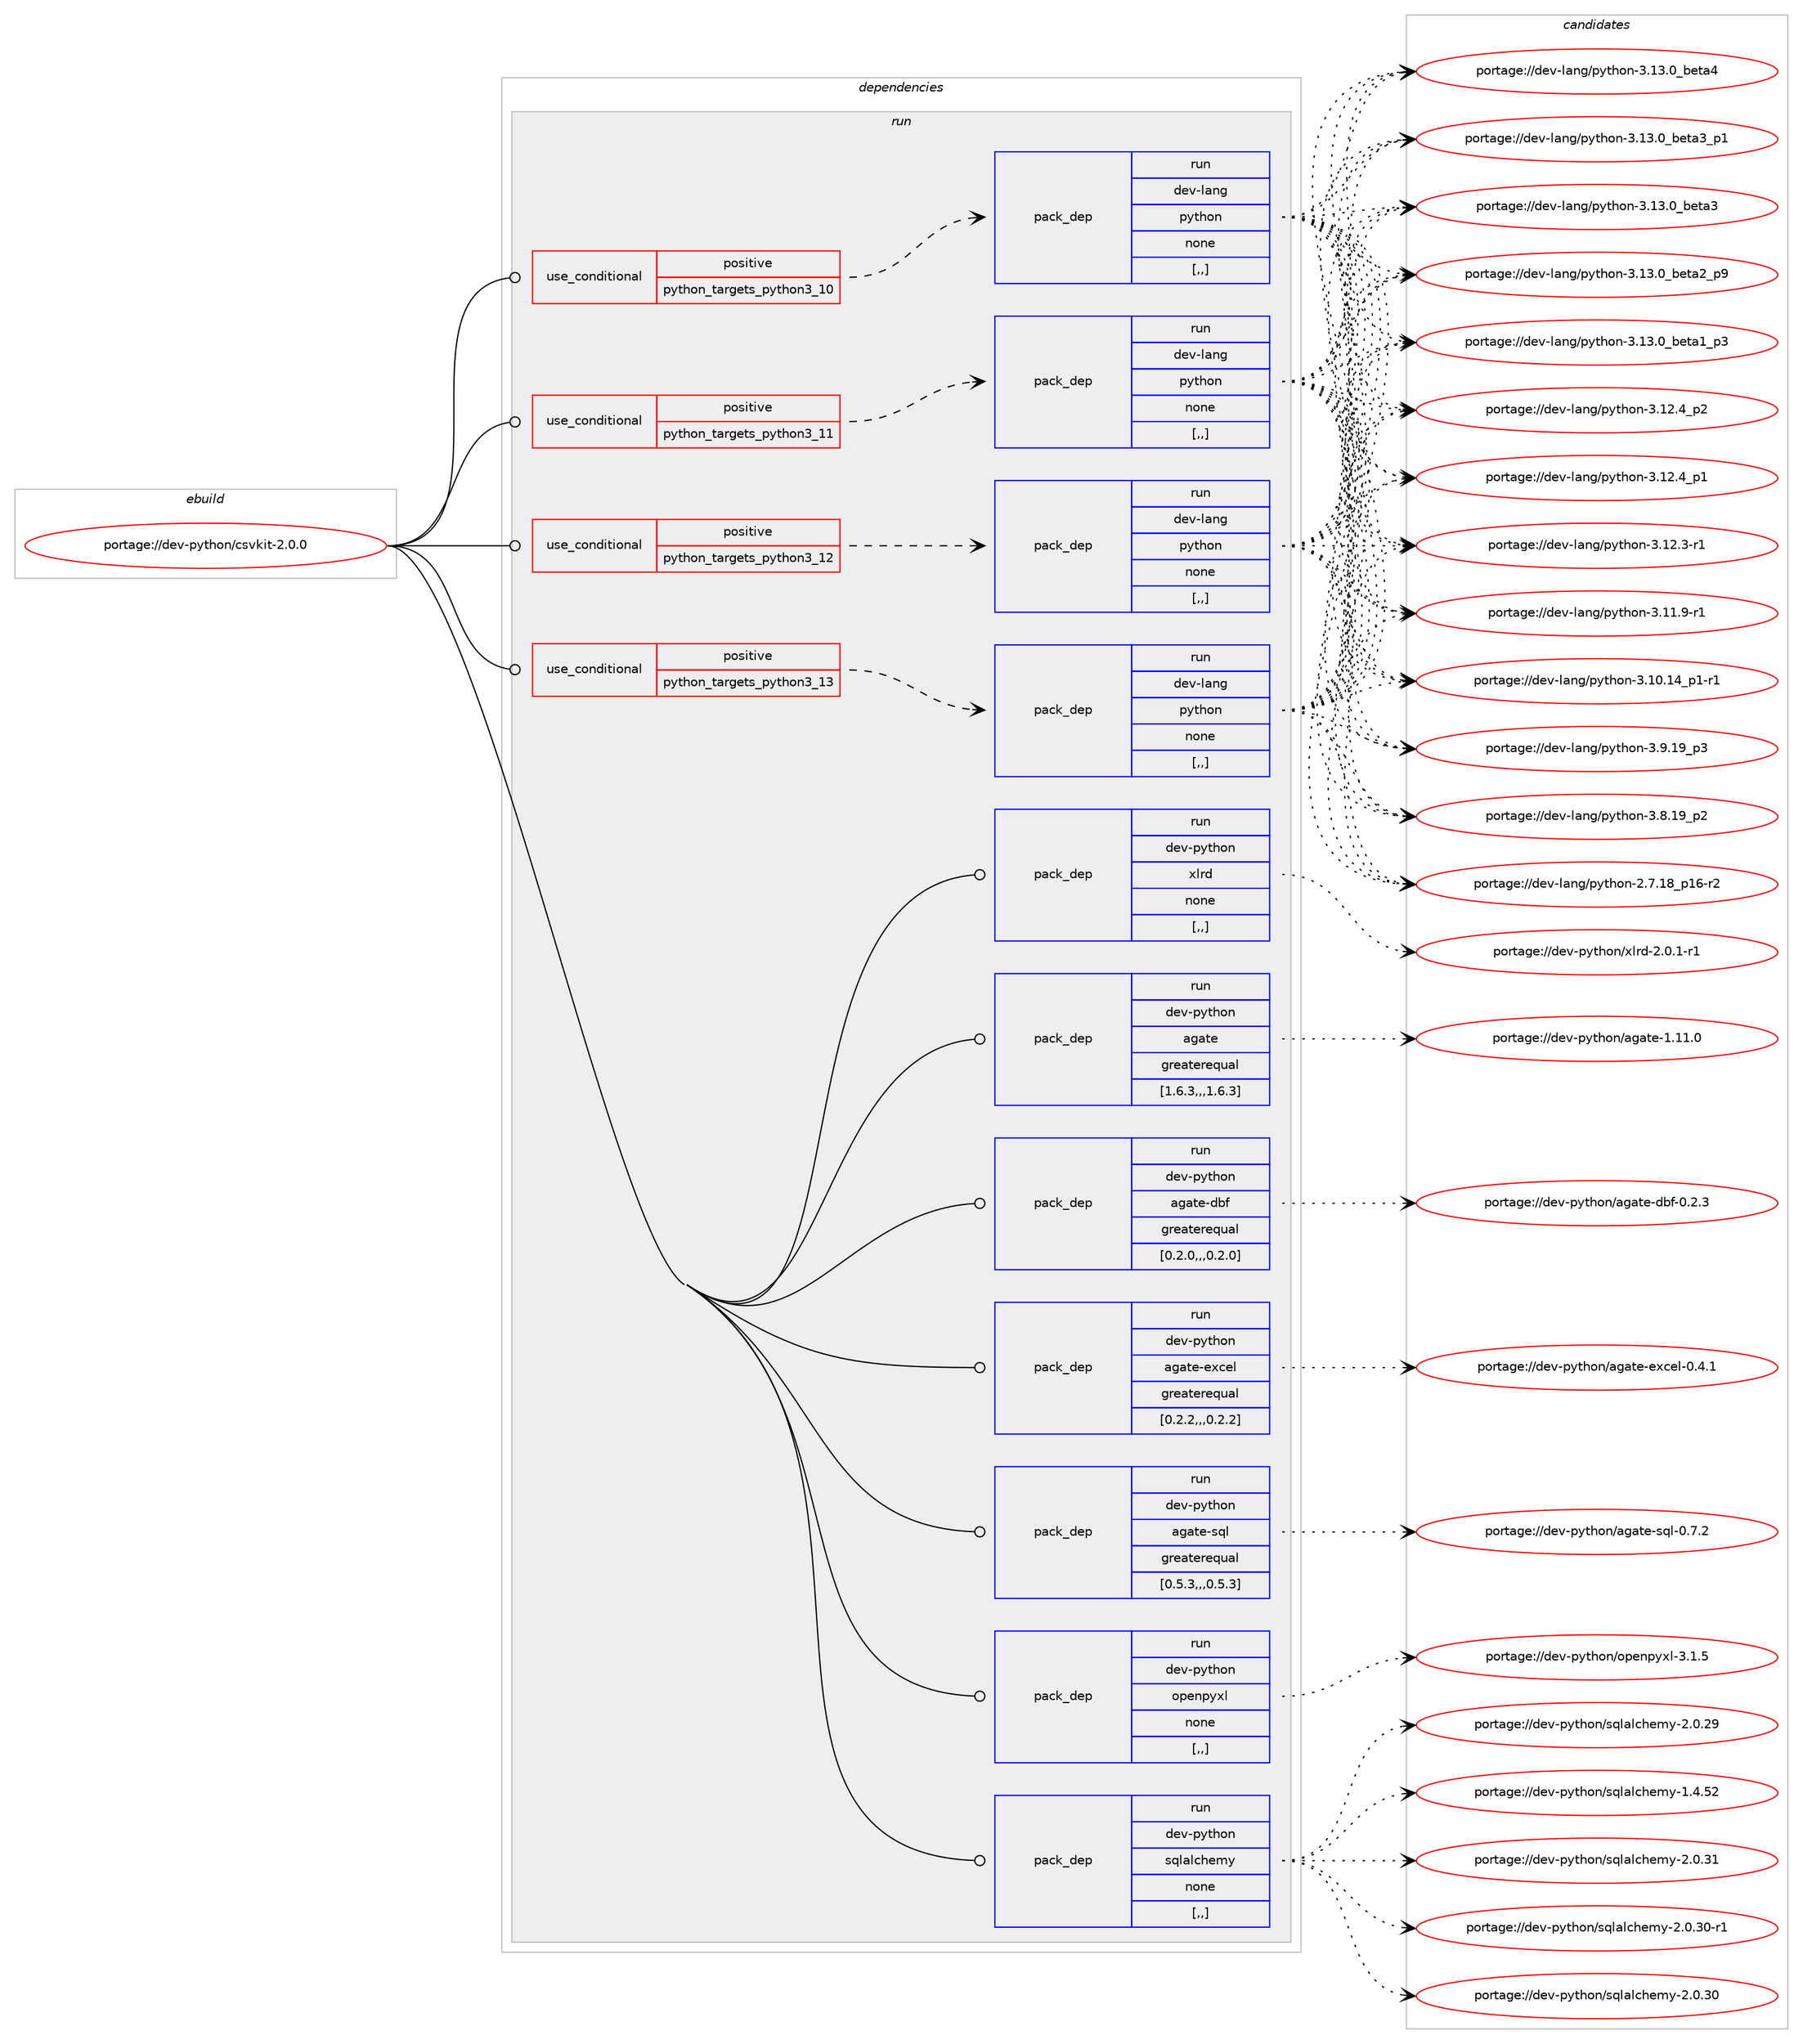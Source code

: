 digraph prolog {

# *************
# Graph options
# *************

newrank=true;
concentrate=true;
compound=true;
graph [rankdir=LR,fontname=Helvetica,fontsize=10,ranksep=1.5];#, ranksep=2.5, nodesep=0.2];
edge  [arrowhead=vee];
node  [fontname=Helvetica,fontsize=10];

# **********
# The ebuild
# **********

subgraph cluster_leftcol {
color=gray;
label=<<i>ebuild</i>>;
id [label="portage://dev-python/csvkit-2.0.0", color=red, width=4, href="../dev-python/csvkit-2.0.0.svg"];
}

# ****************
# The dependencies
# ****************

subgraph cluster_midcol {
color=gray;
label=<<i>dependencies</i>>;
subgraph cluster_compile {
fillcolor="#eeeeee";
style=filled;
label=<<i>compile</i>>;
}
subgraph cluster_compileandrun {
fillcolor="#eeeeee";
style=filled;
label=<<i>compile and run</i>>;
}
subgraph cluster_run {
fillcolor="#eeeeee";
style=filled;
label=<<i>run</i>>;
subgraph cond32172 {
dependency144965 [label=<<TABLE BORDER="0" CELLBORDER="1" CELLSPACING="0" CELLPADDING="4"><TR><TD ROWSPAN="3" CELLPADDING="10">use_conditional</TD></TR><TR><TD>positive</TD></TR><TR><TD>python_targets_python3_10</TD></TR></TABLE>>, shape=none, color=red];
subgraph pack111546 {
dependency144966 [label=<<TABLE BORDER="0" CELLBORDER="1" CELLSPACING="0" CELLPADDING="4" WIDTH="220"><TR><TD ROWSPAN="6" CELLPADDING="30">pack_dep</TD></TR><TR><TD WIDTH="110">run</TD></TR><TR><TD>dev-lang</TD></TR><TR><TD>python</TD></TR><TR><TD>none</TD></TR><TR><TD>[,,]</TD></TR></TABLE>>, shape=none, color=blue];
}
dependency144965:e -> dependency144966:w [weight=20,style="dashed",arrowhead="vee"];
}
id:e -> dependency144965:w [weight=20,style="solid",arrowhead="odot"];
subgraph cond32173 {
dependency144967 [label=<<TABLE BORDER="0" CELLBORDER="1" CELLSPACING="0" CELLPADDING="4"><TR><TD ROWSPAN="3" CELLPADDING="10">use_conditional</TD></TR><TR><TD>positive</TD></TR><TR><TD>python_targets_python3_11</TD></TR></TABLE>>, shape=none, color=red];
subgraph pack111547 {
dependency144968 [label=<<TABLE BORDER="0" CELLBORDER="1" CELLSPACING="0" CELLPADDING="4" WIDTH="220"><TR><TD ROWSPAN="6" CELLPADDING="30">pack_dep</TD></TR><TR><TD WIDTH="110">run</TD></TR><TR><TD>dev-lang</TD></TR><TR><TD>python</TD></TR><TR><TD>none</TD></TR><TR><TD>[,,]</TD></TR></TABLE>>, shape=none, color=blue];
}
dependency144967:e -> dependency144968:w [weight=20,style="dashed",arrowhead="vee"];
}
id:e -> dependency144967:w [weight=20,style="solid",arrowhead="odot"];
subgraph cond32174 {
dependency144969 [label=<<TABLE BORDER="0" CELLBORDER="1" CELLSPACING="0" CELLPADDING="4"><TR><TD ROWSPAN="3" CELLPADDING="10">use_conditional</TD></TR><TR><TD>positive</TD></TR><TR><TD>python_targets_python3_12</TD></TR></TABLE>>, shape=none, color=red];
subgraph pack111548 {
dependency144970 [label=<<TABLE BORDER="0" CELLBORDER="1" CELLSPACING="0" CELLPADDING="4" WIDTH="220"><TR><TD ROWSPAN="6" CELLPADDING="30">pack_dep</TD></TR><TR><TD WIDTH="110">run</TD></TR><TR><TD>dev-lang</TD></TR><TR><TD>python</TD></TR><TR><TD>none</TD></TR><TR><TD>[,,]</TD></TR></TABLE>>, shape=none, color=blue];
}
dependency144969:e -> dependency144970:w [weight=20,style="dashed",arrowhead="vee"];
}
id:e -> dependency144969:w [weight=20,style="solid",arrowhead="odot"];
subgraph cond32175 {
dependency144971 [label=<<TABLE BORDER="0" CELLBORDER="1" CELLSPACING="0" CELLPADDING="4"><TR><TD ROWSPAN="3" CELLPADDING="10">use_conditional</TD></TR><TR><TD>positive</TD></TR><TR><TD>python_targets_python3_13</TD></TR></TABLE>>, shape=none, color=red];
subgraph pack111549 {
dependency144972 [label=<<TABLE BORDER="0" CELLBORDER="1" CELLSPACING="0" CELLPADDING="4" WIDTH="220"><TR><TD ROWSPAN="6" CELLPADDING="30">pack_dep</TD></TR><TR><TD WIDTH="110">run</TD></TR><TR><TD>dev-lang</TD></TR><TR><TD>python</TD></TR><TR><TD>none</TD></TR><TR><TD>[,,]</TD></TR></TABLE>>, shape=none, color=blue];
}
dependency144971:e -> dependency144972:w [weight=20,style="dashed",arrowhead="vee"];
}
id:e -> dependency144971:w [weight=20,style="solid",arrowhead="odot"];
subgraph pack111550 {
dependency144973 [label=<<TABLE BORDER="0" CELLBORDER="1" CELLSPACING="0" CELLPADDING="4" WIDTH="220"><TR><TD ROWSPAN="6" CELLPADDING="30">pack_dep</TD></TR><TR><TD WIDTH="110">run</TD></TR><TR><TD>dev-python</TD></TR><TR><TD>agate</TD></TR><TR><TD>greaterequal</TD></TR><TR><TD>[1.6.3,,,1.6.3]</TD></TR></TABLE>>, shape=none, color=blue];
}
id:e -> dependency144973:w [weight=20,style="solid",arrowhead="odot"];
subgraph pack111551 {
dependency144974 [label=<<TABLE BORDER="0" CELLBORDER="1" CELLSPACING="0" CELLPADDING="4" WIDTH="220"><TR><TD ROWSPAN="6" CELLPADDING="30">pack_dep</TD></TR><TR><TD WIDTH="110">run</TD></TR><TR><TD>dev-python</TD></TR><TR><TD>agate-dbf</TD></TR><TR><TD>greaterequal</TD></TR><TR><TD>[0.2.0,,,0.2.0]</TD></TR></TABLE>>, shape=none, color=blue];
}
id:e -> dependency144974:w [weight=20,style="solid",arrowhead="odot"];
subgraph pack111552 {
dependency144975 [label=<<TABLE BORDER="0" CELLBORDER="1" CELLSPACING="0" CELLPADDING="4" WIDTH="220"><TR><TD ROWSPAN="6" CELLPADDING="30">pack_dep</TD></TR><TR><TD WIDTH="110">run</TD></TR><TR><TD>dev-python</TD></TR><TR><TD>agate-excel</TD></TR><TR><TD>greaterequal</TD></TR><TR><TD>[0.2.2,,,0.2.2]</TD></TR></TABLE>>, shape=none, color=blue];
}
id:e -> dependency144975:w [weight=20,style="solid",arrowhead="odot"];
subgraph pack111553 {
dependency144976 [label=<<TABLE BORDER="0" CELLBORDER="1" CELLSPACING="0" CELLPADDING="4" WIDTH="220"><TR><TD ROWSPAN="6" CELLPADDING="30">pack_dep</TD></TR><TR><TD WIDTH="110">run</TD></TR><TR><TD>dev-python</TD></TR><TR><TD>agate-sql</TD></TR><TR><TD>greaterequal</TD></TR><TR><TD>[0.5.3,,,0.5.3]</TD></TR></TABLE>>, shape=none, color=blue];
}
id:e -> dependency144976:w [weight=20,style="solid",arrowhead="odot"];
subgraph pack111554 {
dependency144977 [label=<<TABLE BORDER="0" CELLBORDER="1" CELLSPACING="0" CELLPADDING="4" WIDTH="220"><TR><TD ROWSPAN="6" CELLPADDING="30">pack_dep</TD></TR><TR><TD WIDTH="110">run</TD></TR><TR><TD>dev-python</TD></TR><TR><TD>openpyxl</TD></TR><TR><TD>none</TD></TR><TR><TD>[,,]</TD></TR></TABLE>>, shape=none, color=blue];
}
id:e -> dependency144977:w [weight=20,style="solid",arrowhead="odot"];
subgraph pack111555 {
dependency144978 [label=<<TABLE BORDER="0" CELLBORDER="1" CELLSPACING="0" CELLPADDING="4" WIDTH="220"><TR><TD ROWSPAN="6" CELLPADDING="30">pack_dep</TD></TR><TR><TD WIDTH="110">run</TD></TR><TR><TD>dev-python</TD></TR><TR><TD>sqlalchemy</TD></TR><TR><TD>none</TD></TR><TR><TD>[,,]</TD></TR></TABLE>>, shape=none, color=blue];
}
id:e -> dependency144978:w [weight=20,style="solid",arrowhead="odot"];
subgraph pack111556 {
dependency144979 [label=<<TABLE BORDER="0" CELLBORDER="1" CELLSPACING="0" CELLPADDING="4" WIDTH="220"><TR><TD ROWSPAN="6" CELLPADDING="30">pack_dep</TD></TR><TR><TD WIDTH="110">run</TD></TR><TR><TD>dev-python</TD></TR><TR><TD>xlrd</TD></TR><TR><TD>none</TD></TR><TR><TD>[,,]</TD></TR></TABLE>>, shape=none, color=blue];
}
id:e -> dependency144979:w [weight=20,style="solid",arrowhead="odot"];
}
}

# **************
# The candidates
# **************

subgraph cluster_choices {
rank=same;
color=gray;
label=<<i>candidates</i>>;

subgraph choice111546 {
color=black;
nodesep=1;
choice1001011184510897110103471121211161041111104551464951464895981011169752 [label="portage://dev-lang/python-3.13.0_beta4", color=red, width=4,href="../dev-lang/python-3.13.0_beta4.svg"];
choice10010111845108971101034711212111610411111045514649514648959810111697519511249 [label="portage://dev-lang/python-3.13.0_beta3_p1", color=red, width=4,href="../dev-lang/python-3.13.0_beta3_p1.svg"];
choice1001011184510897110103471121211161041111104551464951464895981011169751 [label="portage://dev-lang/python-3.13.0_beta3", color=red, width=4,href="../dev-lang/python-3.13.0_beta3.svg"];
choice10010111845108971101034711212111610411111045514649514648959810111697509511257 [label="portage://dev-lang/python-3.13.0_beta2_p9", color=red, width=4,href="../dev-lang/python-3.13.0_beta2_p9.svg"];
choice10010111845108971101034711212111610411111045514649514648959810111697499511251 [label="portage://dev-lang/python-3.13.0_beta1_p3", color=red, width=4,href="../dev-lang/python-3.13.0_beta1_p3.svg"];
choice100101118451089711010347112121116104111110455146495046529511250 [label="portage://dev-lang/python-3.12.4_p2", color=red, width=4,href="../dev-lang/python-3.12.4_p2.svg"];
choice100101118451089711010347112121116104111110455146495046529511249 [label="portage://dev-lang/python-3.12.4_p1", color=red, width=4,href="../dev-lang/python-3.12.4_p1.svg"];
choice100101118451089711010347112121116104111110455146495046514511449 [label="portage://dev-lang/python-3.12.3-r1", color=red, width=4,href="../dev-lang/python-3.12.3-r1.svg"];
choice100101118451089711010347112121116104111110455146494946574511449 [label="portage://dev-lang/python-3.11.9-r1", color=red, width=4,href="../dev-lang/python-3.11.9-r1.svg"];
choice100101118451089711010347112121116104111110455146494846495295112494511449 [label="portage://dev-lang/python-3.10.14_p1-r1", color=red, width=4,href="../dev-lang/python-3.10.14_p1-r1.svg"];
choice100101118451089711010347112121116104111110455146574649579511251 [label="portage://dev-lang/python-3.9.19_p3", color=red, width=4,href="../dev-lang/python-3.9.19_p3.svg"];
choice100101118451089711010347112121116104111110455146564649579511250 [label="portage://dev-lang/python-3.8.19_p2", color=red, width=4,href="../dev-lang/python-3.8.19_p2.svg"];
choice100101118451089711010347112121116104111110455046554649569511249544511450 [label="portage://dev-lang/python-2.7.18_p16-r2", color=red, width=4,href="../dev-lang/python-2.7.18_p16-r2.svg"];
dependency144966:e -> choice1001011184510897110103471121211161041111104551464951464895981011169752:w [style=dotted,weight="100"];
dependency144966:e -> choice10010111845108971101034711212111610411111045514649514648959810111697519511249:w [style=dotted,weight="100"];
dependency144966:e -> choice1001011184510897110103471121211161041111104551464951464895981011169751:w [style=dotted,weight="100"];
dependency144966:e -> choice10010111845108971101034711212111610411111045514649514648959810111697509511257:w [style=dotted,weight="100"];
dependency144966:e -> choice10010111845108971101034711212111610411111045514649514648959810111697499511251:w [style=dotted,weight="100"];
dependency144966:e -> choice100101118451089711010347112121116104111110455146495046529511250:w [style=dotted,weight="100"];
dependency144966:e -> choice100101118451089711010347112121116104111110455146495046529511249:w [style=dotted,weight="100"];
dependency144966:e -> choice100101118451089711010347112121116104111110455146495046514511449:w [style=dotted,weight="100"];
dependency144966:e -> choice100101118451089711010347112121116104111110455146494946574511449:w [style=dotted,weight="100"];
dependency144966:e -> choice100101118451089711010347112121116104111110455146494846495295112494511449:w [style=dotted,weight="100"];
dependency144966:e -> choice100101118451089711010347112121116104111110455146574649579511251:w [style=dotted,weight="100"];
dependency144966:e -> choice100101118451089711010347112121116104111110455146564649579511250:w [style=dotted,weight="100"];
dependency144966:e -> choice100101118451089711010347112121116104111110455046554649569511249544511450:w [style=dotted,weight="100"];
}
subgraph choice111547 {
color=black;
nodesep=1;
choice1001011184510897110103471121211161041111104551464951464895981011169752 [label="portage://dev-lang/python-3.13.0_beta4", color=red, width=4,href="../dev-lang/python-3.13.0_beta4.svg"];
choice10010111845108971101034711212111610411111045514649514648959810111697519511249 [label="portage://dev-lang/python-3.13.0_beta3_p1", color=red, width=4,href="../dev-lang/python-3.13.0_beta3_p1.svg"];
choice1001011184510897110103471121211161041111104551464951464895981011169751 [label="portage://dev-lang/python-3.13.0_beta3", color=red, width=4,href="../dev-lang/python-3.13.0_beta3.svg"];
choice10010111845108971101034711212111610411111045514649514648959810111697509511257 [label="portage://dev-lang/python-3.13.0_beta2_p9", color=red, width=4,href="../dev-lang/python-3.13.0_beta2_p9.svg"];
choice10010111845108971101034711212111610411111045514649514648959810111697499511251 [label="portage://dev-lang/python-3.13.0_beta1_p3", color=red, width=4,href="../dev-lang/python-3.13.0_beta1_p3.svg"];
choice100101118451089711010347112121116104111110455146495046529511250 [label="portage://dev-lang/python-3.12.4_p2", color=red, width=4,href="../dev-lang/python-3.12.4_p2.svg"];
choice100101118451089711010347112121116104111110455146495046529511249 [label="portage://dev-lang/python-3.12.4_p1", color=red, width=4,href="../dev-lang/python-3.12.4_p1.svg"];
choice100101118451089711010347112121116104111110455146495046514511449 [label="portage://dev-lang/python-3.12.3-r1", color=red, width=4,href="../dev-lang/python-3.12.3-r1.svg"];
choice100101118451089711010347112121116104111110455146494946574511449 [label="portage://dev-lang/python-3.11.9-r1", color=red, width=4,href="../dev-lang/python-3.11.9-r1.svg"];
choice100101118451089711010347112121116104111110455146494846495295112494511449 [label="portage://dev-lang/python-3.10.14_p1-r1", color=red, width=4,href="../dev-lang/python-3.10.14_p1-r1.svg"];
choice100101118451089711010347112121116104111110455146574649579511251 [label="portage://dev-lang/python-3.9.19_p3", color=red, width=4,href="../dev-lang/python-3.9.19_p3.svg"];
choice100101118451089711010347112121116104111110455146564649579511250 [label="portage://dev-lang/python-3.8.19_p2", color=red, width=4,href="../dev-lang/python-3.8.19_p2.svg"];
choice100101118451089711010347112121116104111110455046554649569511249544511450 [label="portage://dev-lang/python-2.7.18_p16-r2", color=red, width=4,href="../dev-lang/python-2.7.18_p16-r2.svg"];
dependency144968:e -> choice1001011184510897110103471121211161041111104551464951464895981011169752:w [style=dotted,weight="100"];
dependency144968:e -> choice10010111845108971101034711212111610411111045514649514648959810111697519511249:w [style=dotted,weight="100"];
dependency144968:e -> choice1001011184510897110103471121211161041111104551464951464895981011169751:w [style=dotted,weight="100"];
dependency144968:e -> choice10010111845108971101034711212111610411111045514649514648959810111697509511257:w [style=dotted,weight="100"];
dependency144968:e -> choice10010111845108971101034711212111610411111045514649514648959810111697499511251:w [style=dotted,weight="100"];
dependency144968:e -> choice100101118451089711010347112121116104111110455146495046529511250:w [style=dotted,weight="100"];
dependency144968:e -> choice100101118451089711010347112121116104111110455146495046529511249:w [style=dotted,weight="100"];
dependency144968:e -> choice100101118451089711010347112121116104111110455146495046514511449:w [style=dotted,weight="100"];
dependency144968:e -> choice100101118451089711010347112121116104111110455146494946574511449:w [style=dotted,weight="100"];
dependency144968:e -> choice100101118451089711010347112121116104111110455146494846495295112494511449:w [style=dotted,weight="100"];
dependency144968:e -> choice100101118451089711010347112121116104111110455146574649579511251:w [style=dotted,weight="100"];
dependency144968:e -> choice100101118451089711010347112121116104111110455146564649579511250:w [style=dotted,weight="100"];
dependency144968:e -> choice100101118451089711010347112121116104111110455046554649569511249544511450:w [style=dotted,weight="100"];
}
subgraph choice111548 {
color=black;
nodesep=1;
choice1001011184510897110103471121211161041111104551464951464895981011169752 [label="portage://dev-lang/python-3.13.0_beta4", color=red, width=4,href="../dev-lang/python-3.13.0_beta4.svg"];
choice10010111845108971101034711212111610411111045514649514648959810111697519511249 [label="portage://dev-lang/python-3.13.0_beta3_p1", color=red, width=4,href="../dev-lang/python-3.13.0_beta3_p1.svg"];
choice1001011184510897110103471121211161041111104551464951464895981011169751 [label="portage://dev-lang/python-3.13.0_beta3", color=red, width=4,href="../dev-lang/python-3.13.0_beta3.svg"];
choice10010111845108971101034711212111610411111045514649514648959810111697509511257 [label="portage://dev-lang/python-3.13.0_beta2_p9", color=red, width=4,href="../dev-lang/python-3.13.0_beta2_p9.svg"];
choice10010111845108971101034711212111610411111045514649514648959810111697499511251 [label="portage://dev-lang/python-3.13.0_beta1_p3", color=red, width=4,href="../dev-lang/python-3.13.0_beta1_p3.svg"];
choice100101118451089711010347112121116104111110455146495046529511250 [label="portage://dev-lang/python-3.12.4_p2", color=red, width=4,href="../dev-lang/python-3.12.4_p2.svg"];
choice100101118451089711010347112121116104111110455146495046529511249 [label="portage://dev-lang/python-3.12.4_p1", color=red, width=4,href="../dev-lang/python-3.12.4_p1.svg"];
choice100101118451089711010347112121116104111110455146495046514511449 [label="portage://dev-lang/python-3.12.3-r1", color=red, width=4,href="../dev-lang/python-3.12.3-r1.svg"];
choice100101118451089711010347112121116104111110455146494946574511449 [label="portage://dev-lang/python-3.11.9-r1", color=red, width=4,href="../dev-lang/python-3.11.9-r1.svg"];
choice100101118451089711010347112121116104111110455146494846495295112494511449 [label="portage://dev-lang/python-3.10.14_p1-r1", color=red, width=4,href="../dev-lang/python-3.10.14_p1-r1.svg"];
choice100101118451089711010347112121116104111110455146574649579511251 [label="portage://dev-lang/python-3.9.19_p3", color=red, width=4,href="../dev-lang/python-3.9.19_p3.svg"];
choice100101118451089711010347112121116104111110455146564649579511250 [label="portage://dev-lang/python-3.8.19_p2", color=red, width=4,href="../dev-lang/python-3.8.19_p2.svg"];
choice100101118451089711010347112121116104111110455046554649569511249544511450 [label="portage://dev-lang/python-2.7.18_p16-r2", color=red, width=4,href="../dev-lang/python-2.7.18_p16-r2.svg"];
dependency144970:e -> choice1001011184510897110103471121211161041111104551464951464895981011169752:w [style=dotted,weight="100"];
dependency144970:e -> choice10010111845108971101034711212111610411111045514649514648959810111697519511249:w [style=dotted,weight="100"];
dependency144970:e -> choice1001011184510897110103471121211161041111104551464951464895981011169751:w [style=dotted,weight="100"];
dependency144970:e -> choice10010111845108971101034711212111610411111045514649514648959810111697509511257:w [style=dotted,weight="100"];
dependency144970:e -> choice10010111845108971101034711212111610411111045514649514648959810111697499511251:w [style=dotted,weight="100"];
dependency144970:e -> choice100101118451089711010347112121116104111110455146495046529511250:w [style=dotted,weight="100"];
dependency144970:e -> choice100101118451089711010347112121116104111110455146495046529511249:w [style=dotted,weight="100"];
dependency144970:e -> choice100101118451089711010347112121116104111110455146495046514511449:w [style=dotted,weight="100"];
dependency144970:e -> choice100101118451089711010347112121116104111110455146494946574511449:w [style=dotted,weight="100"];
dependency144970:e -> choice100101118451089711010347112121116104111110455146494846495295112494511449:w [style=dotted,weight="100"];
dependency144970:e -> choice100101118451089711010347112121116104111110455146574649579511251:w [style=dotted,weight="100"];
dependency144970:e -> choice100101118451089711010347112121116104111110455146564649579511250:w [style=dotted,weight="100"];
dependency144970:e -> choice100101118451089711010347112121116104111110455046554649569511249544511450:w [style=dotted,weight="100"];
}
subgraph choice111549 {
color=black;
nodesep=1;
choice1001011184510897110103471121211161041111104551464951464895981011169752 [label="portage://dev-lang/python-3.13.0_beta4", color=red, width=4,href="../dev-lang/python-3.13.0_beta4.svg"];
choice10010111845108971101034711212111610411111045514649514648959810111697519511249 [label="portage://dev-lang/python-3.13.0_beta3_p1", color=red, width=4,href="../dev-lang/python-3.13.0_beta3_p1.svg"];
choice1001011184510897110103471121211161041111104551464951464895981011169751 [label="portage://dev-lang/python-3.13.0_beta3", color=red, width=4,href="../dev-lang/python-3.13.0_beta3.svg"];
choice10010111845108971101034711212111610411111045514649514648959810111697509511257 [label="portage://dev-lang/python-3.13.0_beta2_p9", color=red, width=4,href="../dev-lang/python-3.13.0_beta2_p9.svg"];
choice10010111845108971101034711212111610411111045514649514648959810111697499511251 [label="portage://dev-lang/python-3.13.0_beta1_p3", color=red, width=4,href="../dev-lang/python-3.13.0_beta1_p3.svg"];
choice100101118451089711010347112121116104111110455146495046529511250 [label="portage://dev-lang/python-3.12.4_p2", color=red, width=4,href="../dev-lang/python-3.12.4_p2.svg"];
choice100101118451089711010347112121116104111110455146495046529511249 [label="portage://dev-lang/python-3.12.4_p1", color=red, width=4,href="../dev-lang/python-3.12.4_p1.svg"];
choice100101118451089711010347112121116104111110455146495046514511449 [label="portage://dev-lang/python-3.12.3-r1", color=red, width=4,href="../dev-lang/python-3.12.3-r1.svg"];
choice100101118451089711010347112121116104111110455146494946574511449 [label="portage://dev-lang/python-3.11.9-r1", color=red, width=4,href="../dev-lang/python-3.11.9-r1.svg"];
choice100101118451089711010347112121116104111110455146494846495295112494511449 [label="portage://dev-lang/python-3.10.14_p1-r1", color=red, width=4,href="../dev-lang/python-3.10.14_p1-r1.svg"];
choice100101118451089711010347112121116104111110455146574649579511251 [label="portage://dev-lang/python-3.9.19_p3", color=red, width=4,href="../dev-lang/python-3.9.19_p3.svg"];
choice100101118451089711010347112121116104111110455146564649579511250 [label="portage://dev-lang/python-3.8.19_p2", color=red, width=4,href="../dev-lang/python-3.8.19_p2.svg"];
choice100101118451089711010347112121116104111110455046554649569511249544511450 [label="portage://dev-lang/python-2.7.18_p16-r2", color=red, width=4,href="../dev-lang/python-2.7.18_p16-r2.svg"];
dependency144972:e -> choice1001011184510897110103471121211161041111104551464951464895981011169752:w [style=dotted,weight="100"];
dependency144972:e -> choice10010111845108971101034711212111610411111045514649514648959810111697519511249:w [style=dotted,weight="100"];
dependency144972:e -> choice1001011184510897110103471121211161041111104551464951464895981011169751:w [style=dotted,weight="100"];
dependency144972:e -> choice10010111845108971101034711212111610411111045514649514648959810111697509511257:w [style=dotted,weight="100"];
dependency144972:e -> choice10010111845108971101034711212111610411111045514649514648959810111697499511251:w [style=dotted,weight="100"];
dependency144972:e -> choice100101118451089711010347112121116104111110455146495046529511250:w [style=dotted,weight="100"];
dependency144972:e -> choice100101118451089711010347112121116104111110455146495046529511249:w [style=dotted,weight="100"];
dependency144972:e -> choice100101118451089711010347112121116104111110455146495046514511449:w [style=dotted,weight="100"];
dependency144972:e -> choice100101118451089711010347112121116104111110455146494946574511449:w [style=dotted,weight="100"];
dependency144972:e -> choice100101118451089711010347112121116104111110455146494846495295112494511449:w [style=dotted,weight="100"];
dependency144972:e -> choice100101118451089711010347112121116104111110455146574649579511251:w [style=dotted,weight="100"];
dependency144972:e -> choice100101118451089711010347112121116104111110455146564649579511250:w [style=dotted,weight="100"];
dependency144972:e -> choice100101118451089711010347112121116104111110455046554649569511249544511450:w [style=dotted,weight="100"];
}
subgraph choice111550 {
color=black;
nodesep=1;
choice1001011184511212111610411111047971039711610145494649494648 [label="portage://dev-python/agate-1.11.0", color=red, width=4,href="../dev-python/agate-1.11.0.svg"];
dependency144973:e -> choice1001011184511212111610411111047971039711610145494649494648:w [style=dotted,weight="100"];
}
subgraph choice111551 {
color=black;
nodesep=1;
choice100101118451121211161041111104797103971161014510098102454846504651 [label="portage://dev-python/agate-dbf-0.2.3", color=red, width=4,href="../dev-python/agate-dbf-0.2.3.svg"];
dependency144974:e -> choice100101118451121211161041111104797103971161014510098102454846504651:w [style=dotted,weight="100"];
}
subgraph choice111552 {
color=black;
nodesep=1;
choice100101118451121211161041111104797103971161014510112099101108454846524649 [label="portage://dev-python/agate-excel-0.4.1", color=red, width=4,href="../dev-python/agate-excel-0.4.1.svg"];
dependency144975:e -> choice100101118451121211161041111104797103971161014510112099101108454846524649:w [style=dotted,weight="100"];
}
subgraph choice111553 {
color=black;
nodesep=1;
choice1001011184511212111610411111047971039711610145115113108454846554650 [label="portage://dev-python/agate-sql-0.7.2", color=red, width=4,href="../dev-python/agate-sql-0.7.2.svg"];
dependency144976:e -> choice1001011184511212111610411111047971039711610145115113108454846554650:w [style=dotted,weight="100"];
}
subgraph choice111554 {
color=black;
nodesep=1;
choice1001011184511212111610411111047111112101110112121120108455146494653 [label="portage://dev-python/openpyxl-3.1.5", color=red, width=4,href="../dev-python/openpyxl-3.1.5.svg"];
dependency144977:e -> choice1001011184511212111610411111047111112101110112121120108455146494653:w [style=dotted,weight="100"];
}
subgraph choice111555 {
color=black;
nodesep=1;
choice1001011184511212111610411111047115113108971089910410110912145504648465149 [label="portage://dev-python/sqlalchemy-2.0.31", color=red, width=4,href="../dev-python/sqlalchemy-2.0.31.svg"];
choice10010111845112121116104111110471151131089710899104101109121455046484651484511449 [label="portage://dev-python/sqlalchemy-2.0.30-r1", color=red, width=4,href="../dev-python/sqlalchemy-2.0.30-r1.svg"];
choice1001011184511212111610411111047115113108971089910410110912145504648465148 [label="portage://dev-python/sqlalchemy-2.0.30", color=red, width=4,href="../dev-python/sqlalchemy-2.0.30.svg"];
choice1001011184511212111610411111047115113108971089910410110912145504648465057 [label="portage://dev-python/sqlalchemy-2.0.29", color=red, width=4,href="../dev-python/sqlalchemy-2.0.29.svg"];
choice1001011184511212111610411111047115113108971089910410110912145494652465350 [label="portage://dev-python/sqlalchemy-1.4.52", color=red, width=4,href="../dev-python/sqlalchemy-1.4.52.svg"];
dependency144978:e -> choice1001011184511212111610411111047115113108971089910410110912145504648465149:w [style=dotted,weight="100"];
dependency144978:e -> choice10010111845112121116104111110471151131089710899104101109121455046484651484511449:w [style=dotted,weight="100"];
dependency144978:e -> choice1001011184511212111610411111047115113108971089910410110912145504648465148:w [style=dotted,weight="100"];
dependency144978:e -> choice1001011184511212111610411111047115113108971089910410110912145504648465057:w [style=dotted,weight="100"];
dependency144978:e -> choice1001011184511212111610411111047115113108971089910410110912145494652465350:w [style=dotted,weight="100"];
}
subgraph choice111556 {
color=black;
nodesep=1;
choice10010111845112121116104111110471201081141004550464846494511449 [label="portage://dev-python/xlrd-2.0.1-r1", color=red, width=4,href="../dev-python/xlrd-2.0.1-r1.svg"];
dependency144979:e -> choice10010111845112121116104111110471201081141004550464846494511449:w [style=dotted,weight="100"];
}
}

}
